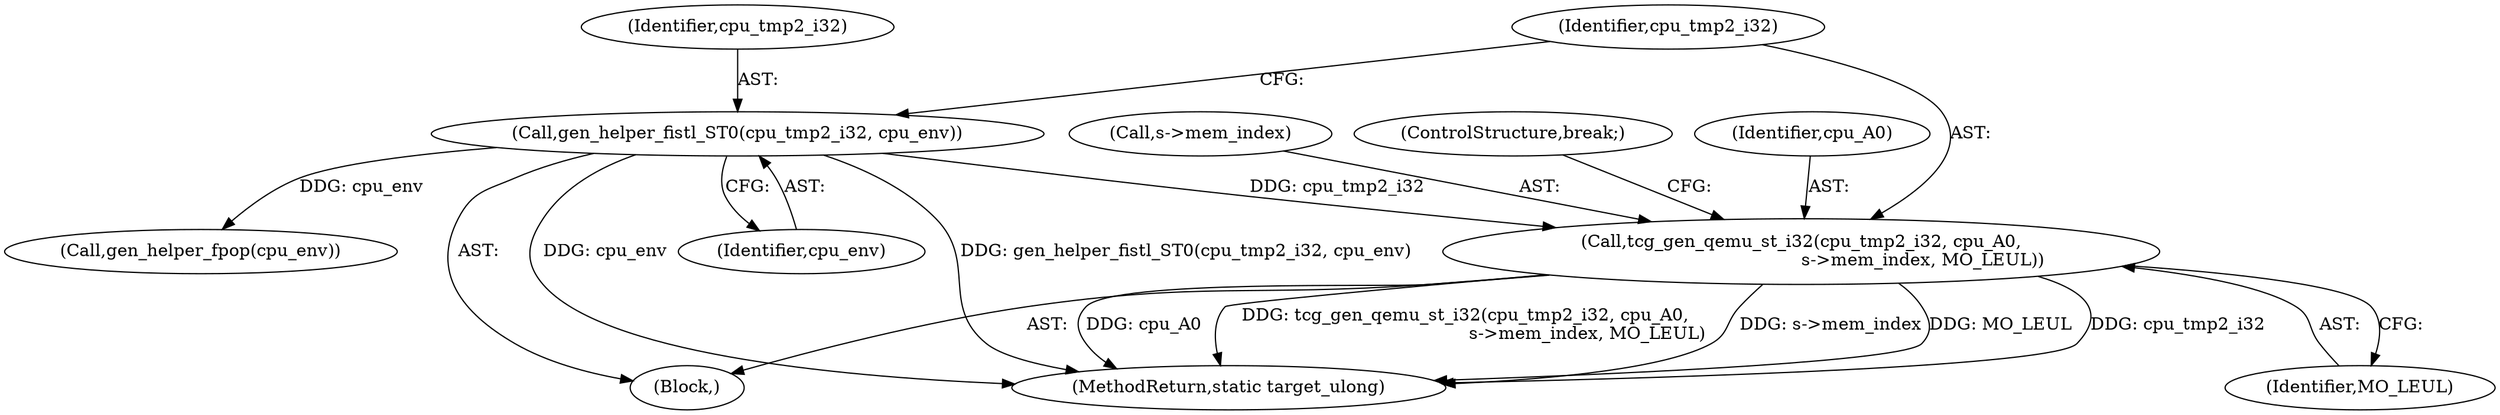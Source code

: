 digraph "0_qemu_30663fd26c0307e414622c7a8607fbc04f92ec14@pointer" {
"1004691" [label="(Call,tcg_gen_qemu_st_i32(cpu_tmp2_i32, cpu_A0,\n                                            s->mem_index, MO_LEUL))"];
"1004688" [label="(Call,gen_helper_fistl_ST0(cpu_tmp2_i32, cpu_env))"];
"1004689" [label="(Identifier,cpu_tmp2_i32)"];
"1004692" [label="(Identifier,cpu_tmp2_i32)"];
"1004694" [label="(Call,s->mem_index)"];
"1011840" [label="(MethodReturn,static target_ulong)"];
"1004730" [label="(Call,gen_helper_fpop(cpu_env))"];
"1004698" [label="(ControlStructure,break;)"];
"1004674" [label="(Block,)"];
"1004688" [label="(Call,gen_helper_fistl_ST0(cpu_tmp2_i32, cpu_env))"];
"1004691" [label="(Call,tcg_gen_qemu_st_i32(cpu_tmp2_i32, cpu_A0,\n                                            s->mem_index, MO_LEUL))"];
"1004697" [label="(Identifier,MO_LEUL)"];
"1004693" [label="(Identifier,cpu_A0)"];
"1004690" [label="(Identifier,cpu_env)"];
"1004691" -> "1004674"  [label="AST: "];
"1004691" -> "1004697"  [label="CFG: "];
"1004692" -> "1004691"  [label="AST: "];
"1004693" -> "1004691"  [label="AST: "];
"1004694" -> "1004691"  [label="AST: "];
"1004697" -> "1004691"  [label="AST: "];
"1004698" -> "1004691"  [label="CFG: "];
"1004691" -> "1011840"  [label="DDG: s->mem_index"];
"1004691" -> "1011840"  [label="DDG: MO_LEUL"];
"1004691" -> "1011840"  [label="DDG: cpu_tmp2_i32"];
"1004691" -> "1011840"  [label="DDG: cpu_A0"];
"1004691" -> "1011840"  [label="DDG: tcg_gen_qemu_st_i32(cpu_tmp2_i32, cpu_A0,\n                                            s->mem_index, MO_LEUL)"];
"1004688" -> "1004691"  [label="DDG: cpu_tmp2_i32"];
"1004688" -> "1004674"  [label="AST: "];
"1004688" -> "1004690"  [label="CFG: "];
"1004689" -> "1004688"  [label="AST: "];
"1004690" -> "1004688"  [label="AST: "];
"1004692" -> "1004688"  [label="CFG: "];
"1004688" -> "1011840"  [label="DDG: gen_helper_fistl_ST0(cpu_tmp2_i32, cpu_env)"];
"1004688" -> "1011840"  [label="DDG: cpu_env"];
"1004688" -> "1004730"  [label="DDG: cpu_env"];
}
